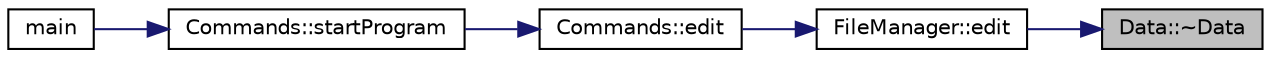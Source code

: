 digraph "Data::~Data"
{
 // LATEX_PDF_SIZE
  edge [fontname="Helvetica",fontsize="10",labelfontname="Helvetica",labelfontsize="10"];
  node [fontname="Helvetica",fontsize="10",shape=record];
  rankdir="RL";
  Node1 [label="Data::~Data",height=0.2,width=0.4,color="black", fillcolor="grey75", style="filled", fontcolor="black",tooltip=" "];
  Node1 -> Node2 [dir="back",color="midnightblue",fontsize="10",style="solid"];
  Node2 [label="FileManager::edit",height=0.2,width=0.4,color="black", fillcolor="white", style="filled",URL="$class_file_manager.html#a0257a230c328b0591c6fbfd73d122408",tooltip=" "];
  Node2 -> Node3 [dir="back",color="midnightblue",fontsize="10",style="solid"];
  Node3 [label="Commands::edit",height=0.2,width=0.4,color="black", fillcolor="white", style="filled",URL="$class_commands.html#a2aed1a7ef61fbdb0d9a2c82ae3d6f712",tooltip=" "];
  Node3 -> Node4 [dir="back",color="midnightblue",fontsize="10",style="solid"];
  Node4 [label="Commands::startProgram",height=0.2,width=0.4,color="black", fillcolor="white", style="filled",URL="$class_commands.html#ac73b8b9e0ec59dc9fe32fc67f7aa6626",tooltip=" "];
  Node4 -> Node5 [dir="back",color="midnightblue",fontsize="10",style="solid"];
  Node5 [label="main",height=0.2,width=0.4,color="black", fillcolor="white", style="filled",URL="$main_8cpp.html#ae66f6b31b5ad750f1fe042a706a4e3d4",tooltip=" "];
}
